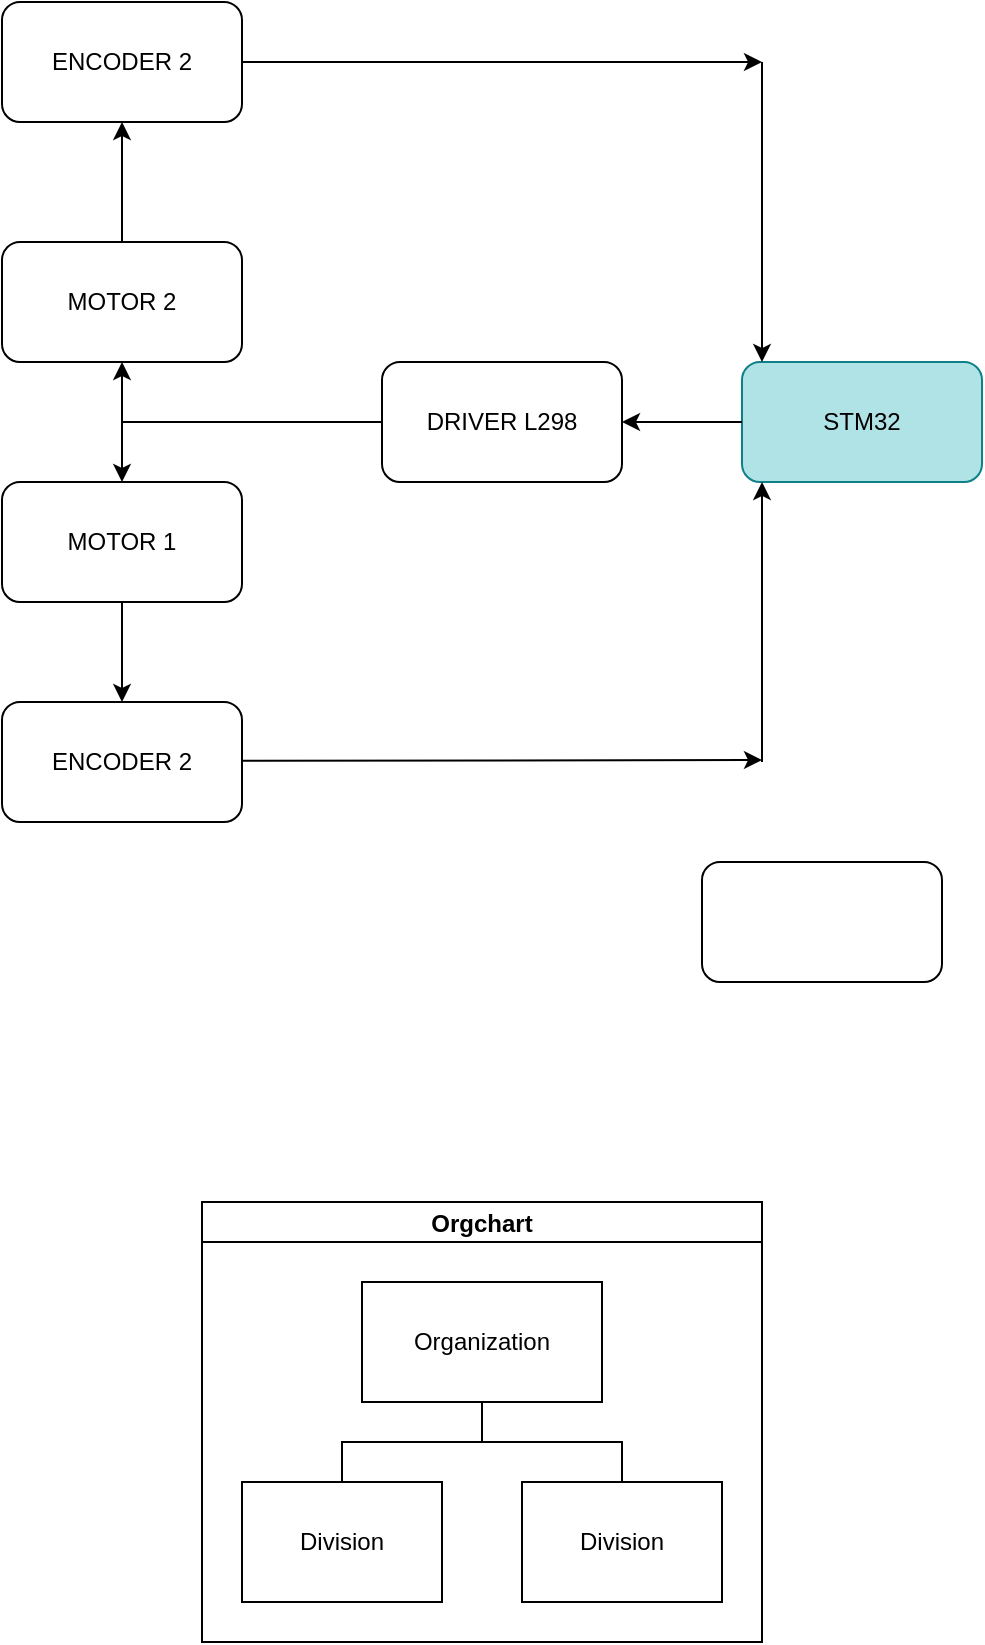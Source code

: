 <mxfile version="24.7.12">
  <diagram name="Page-1" id="4_r1fWyMkN0j0IldbDm9">
    <mxGraphModel dx="1687" dy="868" grid="1" gridSize="10" guides="1" tooltips="1" connect="1" arrows="1" fold="1" page="1" pageScale="1" pageWidth="3300" pageHeight="4681" math="0" shadow="0">
      <root>
        <mxCell id="0" />
        <mxCell id="1" parent="0" />
        <mxCell id="mXa3rmAWr7jcZz2DO5kZ-2" value="ENCODER 2" style="rounded=1;whiteSpace=wrap;html=1;" vertex="1" parent="1">
          <mxGeometry x="70" y="100" width="120" height="60" as="geometry" />
        </mxCell>
        <mxCell id="mXa3rmAWr7jcZz2DO5kZ-3" value="MOTOR 2" style="rounded=1;whiteSpace=wrap;html=1;" vertex="1" parent="1">
          <mxGeometry x="70" y="220" width="120" height="60" as="geometry" />
        </mxCell>
        <mxCell id="mXa3rmAWr7jcZz2DO5kZ-4" value="MOTOR 1" style="rounded=1;whiteSpace=wrap;html=1;" vertex="1" parent="1">
          <mxGeometry x="70" y="340" width="120" height="60" as="geometry" />
        </mxCell>
        <mxCell id="mXa3rmAWr7jcZz2DO5kZ-9" value="" style="endArrow=classic;html=1;rounded=0;entryX=0.5;entryY=1;entryDx=0;entryDy=0;exitX=0.5;exitY=0;exitDx=0;exitDy=0;" edge="1" parent="1" source="mXa3rmAWr7jcZz2DO5kZ-3" target="mXa3rmAWr7jcZz2DO5kZ-2">
          <mxGeometry width="50" height="50" relative="1" as="geometry">
            <mxPoint x="360" y="450" as="sourcePoint" />
            <mxPoint x="410" y="400" as="targetPoint" />
            <Array as="points" />
          </mxGeometry>
        </mxCell>
        <mxCell id="mXa3rmAWr7jcZz2DO5kZ-10" value="" style="endArrow=classic;startArrow=classic;html=1;rounded=0;entryX=0.5;entryY=1;entryDx=0;entryDy=0;exitX=0.5;exitY=0;exitDx=0;exitDy=0;" edge="1" parent="1" source="mXa3rmAWr7jcZz2DO5kZ-4" target="mXa3rmAWr7jcZz2DO5kZ-3">
          <mxGeometry width="50" height="50" relative="1" as="geometry">
            <mxPoint x="360" y="450" as="sourcePoint" />
            <mxPoint x="410" y="400" as="targetPoint" />
          </mxGeometry>
        </mxCell>
        <mxCell id="mXa3rmAWr7jcZz2DO5kZ-11" value="ENCODER 2" style="rounded=1;whiteSpace=wrap;html=1;" vertex="1" parent="1">
          <mxGeometry x="70" y="450" width="120" height="60" as="geometry" />
        </mxCell>
        <mxCell id="mXa3rmAWr7jcZz2DO5kZ-13" value="" style="endArrow=classic;html=1;rounded=0;" edge="1" parent="1" source="mXa3rmAWr7jcZz2DO5kZ-4">
          <mxGeometry width="50" height="50" relative="1" as="geometry">
            <mxPoint x="80" y="500" as="sourcePoint" />
            <mxPoint x="130" y="450" as="targetPoint" />
          </mxGeometry>
        </mxCell>
        <mxCell id="mXa3rmAWr7jcZz2DO5kZ-14" value="DRIVER L298" style="rounded=1;whiteSpace=wrap;html=1;" vertex="1" parent="1">
          <mxGeometry x="260" y="280" width="120" height="60" as="geometry" />
        </mxCell>
        <mxCell id="mXa3rmAWr7jcZz2DO5kZ-15" value="" style="endArrow=none;html=1;rounded=0;entryX=0;entryY=0.5;entryDx=0;entryDy=0;" edge="1" parent="1" target="mXa3rmAWr7jcZz2DO5kZ-14">
          <mxGeometry width="50" height="50" relative="1" as="geometry">
            <mxPoint x="130" y="310" as="sourcePoint" />
            <mxPoint x="410" y="400" as="targetPoint" />
          </mxGeometry>
        </mxCell>
        <mxCell id="mXa3rmAWr7jcZz2DO5kZ-16" value="Orgchart" style="swimlane;startSize=20;horizontal=1;containerType=tree;newEdgeStyle={&quot;edgeStyle&quot;:&quot;elbowEdgeStyle&quot;,&quot;startArrow&quot;:&quot;none&quot;,&quot;endArrow&quot;:&quot;none&quot;};" vertex="1" parent="1">
          <mxGeometry x="170" y="700" width="280" height="220" as="geometry" />
        </mxCell>
        <mxCell id="mXa3rmAWr7jcZz2DO5kZ-17" value="" style="edgeStyle=elbowEdgeStyle;elbow=vertical;sourcePerimeterSpacing=0;targetPerimeterSpacing=0;startArrow=none;endArrow=none;rounded=0;curved=0;" edge="1" parent="mXa3rmAWr7jcZz2DO5kZ-16" source="mXa3rmAWr7jcZz2DO5kZ-19" target="mXa3rmAWr7jcZz2DO5kZ-20">
          <mxGeometry relative="1" as="geometry" />
        </mxCell>
        <mxCell id="mXa3rmAWr7jcZz2DO5kZ-18" value="" style="edgeStyle=elbowEdgeStyle;elbow=vertical;sourcePerimeterSpacing=0;targetPerimeterSpacing=0;startArrow=none;endArrow=none;rounded=0;curved=0;" edge="1" parent="mXa3rmAWr7jcZz2DO5kZ-16" source="mXa3rmAWr7jcZz2DO5kZ-19" target="mXa3rmAWr7jcZz2DO5kZ-21">
          <mxGeometry relative="1" as="geometry" />
        </mxCell>
        <UserObject label="Organization" treeRoot="1" id="mXa3rmAWr7jcZz2DO5kZ-19">
          <mxCell style="whiteSpace=wrap;html=1;align=center;treeFolding=1;treeMoving=1;newEdgeStyle={&quot;edgeStyle&quot;:&quot;elbowEdgeStyle&quot;,&quot;startArrow&quot;:&quot;none&quot;,&quot;endArrow&quot;:&quot;none&quot;};" vertex="1" parent="mXa3rmAWr7jcZz2DO5kZ-16">
            <mxGeometry x="80" y="40" width="120" height="60" as="geometry" />
          </mxCell>
        </UserObject>
        <mxCell id="mXa3rmAWr7jcZz2DO5kZ-20" value="Division" style="whiteSpace=wrap;html=1;align=center;verticalAlign=middle;treeFolding=1;treeMoving=1;newEdgeStyle={&quot;edgeStyle&quot;:&quot;elbowEdgeStyle&quot;,&quot;startArrow&quot;:&quot;none&quot;,&quot;endArrow&quot;:&quot;none&quot;};" vertex="1" parent="mXa3rmAWr7jcZz2DO5kZ-16">
          <mxGeometry x="20" y="140" width="100" height="60" as="geometry" />
        </mxCell>
        <mxCell id="mXa3rmAWr7jcZz2DO5kZ-21" value="Division" style="whiteSpace=wrap;html=1;align=center;verticalAlign=middle;treeFolding=1;treeMoving=1;newEdgeStyle={&quot;edgeStyle&quot;:&quot;elbowEdgeStyle&quot;,&quot;startArrow&quot;:&quot;none&quot;,&quot;endArrow&quot;:&quot;none&quot;};" vertex="1" parent="mXa3rmAWr7jcZz2DO5kZ-16">
          <mxGeometry x="160" y="140" width="100" height="60" as="geometry" />
        </mxCell>
        <mxCell id="mXa3rmAWr7jcZz2DO5kZ-22" value="STM32" style="rounded=1;whiteSpace=wrap;html=1;fillColor=#b0e3e6;strokeColor=#0e8088;" vertex="1" parent="1">
          <mxGeometry x="440" y="280" width="120" height="60" as="geometry" />
        </mxCell>
        <mxCell id="mXa3rmAWr7jcZz2DO5kZ-23" value="" style="endArrow=classic;html=1;rounded=0;exitX=1;exitY=0.5;exitDx=0;exitDy=0;" edge="1" parent="1" source="mXa3rmAWr7jcZz2DO5kZ-2">
          <mxGeometry width="50" height="50" relative="1" as="geometry">
            <mxPoint x="290" y="120" as="sourcePoint" />
            <mxPoint x="450" y="130" as="targetPoint" />
          </mxGeometry>
        </mxCell>
        <mxCell id="mXa3rmAWr7jcZz2DO5kZ-24" value="" style="endArrow=classic;html=1;rounded=0;" edge="1" parent="1">
          <mxGeometry width="50" height="50" relative="1" as="geometry">
            <mxPoint x="450" y="130" as="sourcePoint" />
            <mxPoint x="450" y="280" as="targetPoint" />
            <Array as="points">
              <mxPoint x="450" y="180" />
            </Array>
          </mxGeometry>
        </mxCell>
        <mxCell id="mXa3rmAWr7jcZz2DO5kZ-25" value="" style="endArrow=classic;html=1;rounded=0;exitX=0;exitY=0.5;exitDx=0;exitDy=0;entryX=1;entryY=0.5;entryDx=0;entryDy=0;" edge="1" parent="1" source="mXa3rmAWr7jcZz2DO5kZ-22" target="mXa3rmAWr7jcZz2DO5kZ-14">
          <mxGeometry width="50" height="50" relative="1" as="geometry">
            <mxPoint x="370" y="430" as="sourcePoint" />
            <mxPoint x="420" y="380" as="targetPoint" />
          </mxGeometry>
        </mxCell>
        <mxCell id="mXa3rmAWr7jcZz2DO5kZ-26" value="" style="endArrow=classic;html=1;rounded=0;exitX=1;exitY=0.5;exitDx=0;exitDy=0;" edge="1" parent="1">
          <mxGeometry width="50" height="50" relative="1" as="geometry">
            <mxPoint x="190" y="479.41" as="sourcePoint" />
            <mxPoint x="450" y="479" as="targetPoint" />
          </mxGeometry>
        </mxCell>
        <mxCell id="mXa3rmAWr7jcZz2DO5kZ-27" value="" style="endArrow=classic;html=1;rounded=0;" edge="1" parent="1">
          <mxGeometry width="50" height="50" relative="1" as="geometry">
            <mxPoint x="450" y="480" as="sourcePoint" />
            <mxPoint x="450" y="340" as="targetPoint" />
            <Array as="points" />
          </mxGeometry>
        </mxCell>
        <mxCell id="mXa3rmAWr7jcZz2DO5kZ-28" value="" style="rounded=1;whiteSpace=wrap;html=1;" vertex="1" parent="1">
          <mxGeometry x="420" y="530" width="120" height="60" as="geometry" />
        </mxCell>
      </root>
    </mxGraphModel>
  </diagram>
</mxfile>
